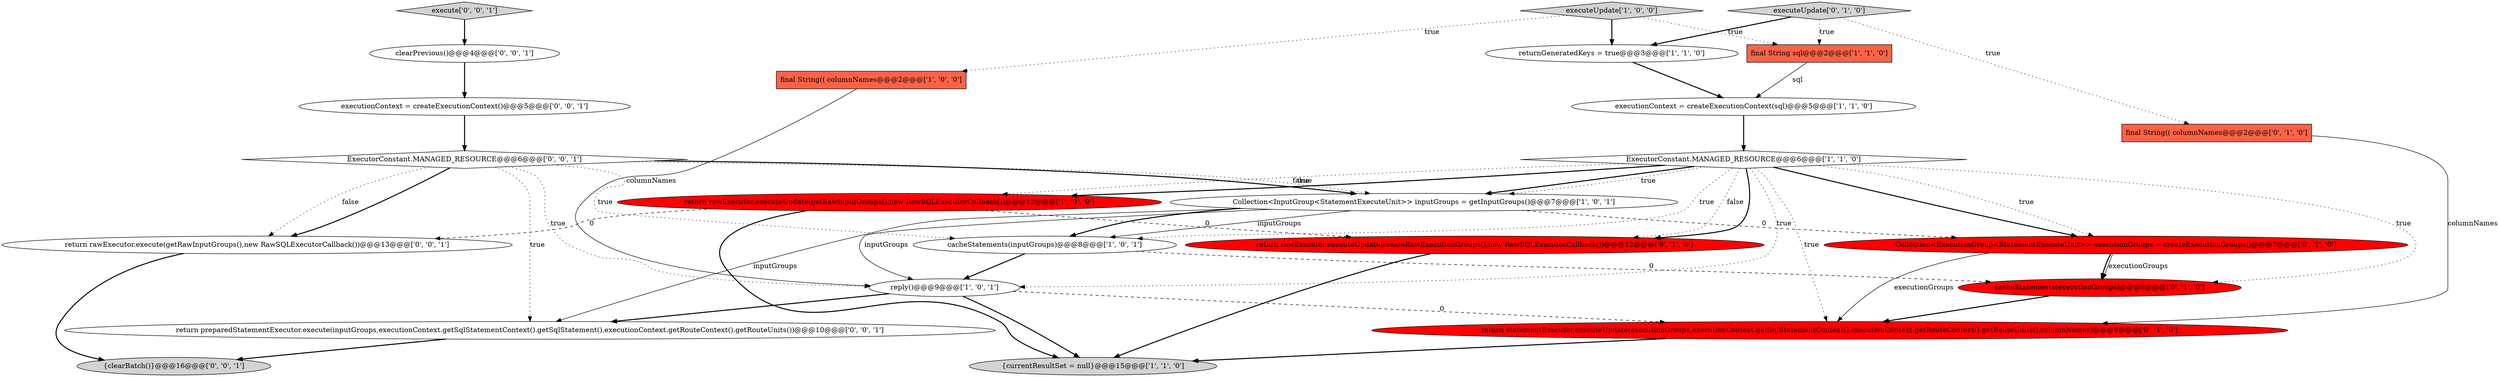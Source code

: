 digraph {
12 [style = filled, label = "return statementExecutor.executeUpdate(executionGroups,executionContext.getSqlStatementContext(),executionContext.getRouteContext().getRouteUnits(),columnNames)@@@9@@@['0', '1', '0']", fillcolor = red, shape = ellipse image = "AAA1AAABBB2BBB"];
22 [style = filled, label = "execute['0', '0', '1']", fillcolor = lightgray, shape = diamond image = "AAA0AAABBB3BBB"];
15 [style = filled, label = "return rawExecutor.executeUpdate(createRawExecutionGroups(),new RawSQLExecutorCallback())@@@12@@@['0', '1', '0']", fillcolor = red, shape = ellipse image = "AAA1AAABBB2BBB"];
21 [style = filled, label = "return preparedStatementExecutor.execute(inputGroups,executionContext.getSqlStatementContext().getSqlStatement(),executionContext.getRouteContext().getRouteUnits())@@@10@@@['0', '0', '1']", fillcolor = white, shape = ellipse image = "AAA0AAABBB3BBB"];
8 [style = filled, label = "ExecutorConstant.MANAGED_RESOURCE@@@6@@@['1', '1', '0']", fillcolor = white, shape = diamond image = "AAA0AAABBB1BBB"];
16 [style = filled, label = "executeUpdate['0', '1', '0']", fillcolor = lightgray, shape = diamond image = "AAA0AAABBB2BBB"];
2 [style = filled, label = "cacheStatements(inputGroups)@@@8@@@['1', '0', '1']", fillcolor = white, shape = ellipse image = "AAA0AAABBB1BBB"];
10 [style = filled, label = "executeUpdate['1', '0', '0']", fillcolor = lightgray, shape = diamond image = "AAA0AAABBB1BBB"];
11 [style = filled, label = "cacheStatements(executionGroups)@@@8@@@['0', '1', '0']", fillcolor = red, shape = ellipse image = "AAA1AAABBB2BBB"];
13 [style = filled, label = "Collection<ExecutionGroup<StatementExecuteUnit>> executionGroups = createExecutionGroups()@@@7@@@['0', '1', '0']", fillcolor = red, shape = ellipse image = "AAA1AAABBB2BBB"];
17 [style = filled, label = "clearPrevious()@@@4@@@['0', '0', '1']", fillcolor = white, shape = ellipse image = "AAA0AAABBB3BBB"];
6 [style = filled, label = "reply()@@@9@@@['1', '0', '1']", fillcolor = white, shape = ellipse image = "AAA0AAABBB1BBB"];
1 [style = filled, label = "{currentResultSet = null}@@@15@@@['1', '1', '0']", fillcolor = lightgray, shape = ellipse image = "AAA0AAABBB1BBB"];
20 [style = filled, label = "return rawExecutor.execute(getRawInputGroups(),new RawSQLExecutorCallback())@@@13@@@['0', '0', '1']", fillcolor = white, shape = ellipse image = "AAA0AAABBB3BBB"];
19 [style = filled, label = "{clearBatch()}@@@16@@@['0', '0', '1']", fillcolor = lightgray, shape = ellipse image = "AAA0AAABBB3BBB"];
0 [style = filled, label = "final String(( columnNames@@@2@@@['1', '0', '0']", fillcolor = tomato, shape = box image = "AAA0AAABBB1BBB"];
9 [style = filled, label = "return rawExecutor.executeUpdate(getRawInputGroups(),new RawSQLExecutorCallback())@@@12@@@['1', '0', '0']", fillcolor = red, shape = ellipse image = "AAA1AAABBB1BBB"];
5 [style = filled, label = "executionContext = createExecutionContext(sql)@@@5@@@['1', '1', '0']", fillcolor = white, shape = ellipse image = "AAA0AAABBB1BBB"];
18 [style = filled, label = "executionContext = createExecutionContext()@@@5@@@['0', '0', '1']", fillcolor = white, shape = ellipse image = "AAA0AAABBB3BBB"];
3 [style = filled, label = "Collection<InputGroup<StatementExecuteUnit>> inputGroups = getInputGroups()@@@7@@@['1', '0', '1']", fillcolor = white, shape = ellipse image = "AAA0AAABBB1BBB"];
14 [style = filled, label = "final String(( columnNames@@@2@@@['0', '1', '0']", fillcolor = tomato, shape = box image = "AAA0AAABBB2BBB"];
4 [style = filled, label = "final String sql@@@2@@@['1', '1', '0']", fillcolor = tomato, shape = box image = "AAA0AAABBB1BBB"];
7 [style = filled, label = "returnGeneratedKeys = true@@@3@@@['1', '1', '0']", fillcolor = white, shape = ellipse image = "AAA0AAABBB1BBB"];
23 [style = filled, label = "ExecutorConstant.MANAGED_RESOURCE@@@6@@@['0', '0', '1']", fillcolor = white, shape = diamond image = "AAA0AAABBB3BBB"];
9->20 [style = dashed, label="0"];
5->8 [style = bold, label=""];
23->20 [style = bold, label=""];
8->15 [style = bold, label=""];
0->6 [style = solid, label="columnNames"];
18->23 [style = bold, label=""];
21->19 [style = bold, label=""];
23->6 [style = dotted, label="true"];
2->6 [style = bold, label=""];
6->21 [style = bold, label=""];
8->2 [style = dotted, label="true"];
8->15 [style = dotted, label="false"];
8->3 [style = bold, label=""];
16->7 [style = bold, label=""];
23->21 [style = dotted, label="true"];
11->12 [style = bold, label=""];
23->3 [style = bold, label=""];
16->4 [style = dotted, label="true"];
12->1 [style = bold, label=""];
3->13 [style = dashed, label="0"];
10->7 [style = bold, label=""];
13->11 [style = bold, label=""];
23->2 [style = dotted, label="true"];
8->3 [style = dotted, label="true"];
8->9 [style = dotted, label="false"];
3->21 [style = solid, label="inputGroups"];
6->12 [style = dashed, label="0"];
6->1 [style = bold, label=""];
7->5 [style = bold, label=""];
8->6 [style = dotted, label="true"];
8->12 [style = dotted, label="true"];
3->2 [style = bold, label=""];
13->11 [style = solid, label="executionGroups"];
15->1 [style = bold, label=""];
16->14 [style = dotted, label="true"];
8->9 [style = bold, label=""];
23->3 [style = dotted, label="true"];
22->17 [style = bold, label=""];
4->5 [style = solid, label="sql"];
10->0 [style = dotted, label="true"];
8->11 [style = dotted, label="true"];
13->12 [style = solid, label="executionGroups"];
2->11 [style = dashed, label="0"];
23->20 [style = dotted, label="false"];
3->6 [style = solid, label="inputGroups"];
8->13 [style = dotted, label="true"];
3->2 [style = solid, label="inputGroups"];
10->4 [style = dotted, label="true"];
9->1 [style = bold, label=""];
20->19 [style = bold, label=""];
17->18 [style = bold, label=""];
8->13 [style = bold, label=""];
9->15 [style = dashed, label="0"];
14->12 [style = solid, label="columnNames"];
}
